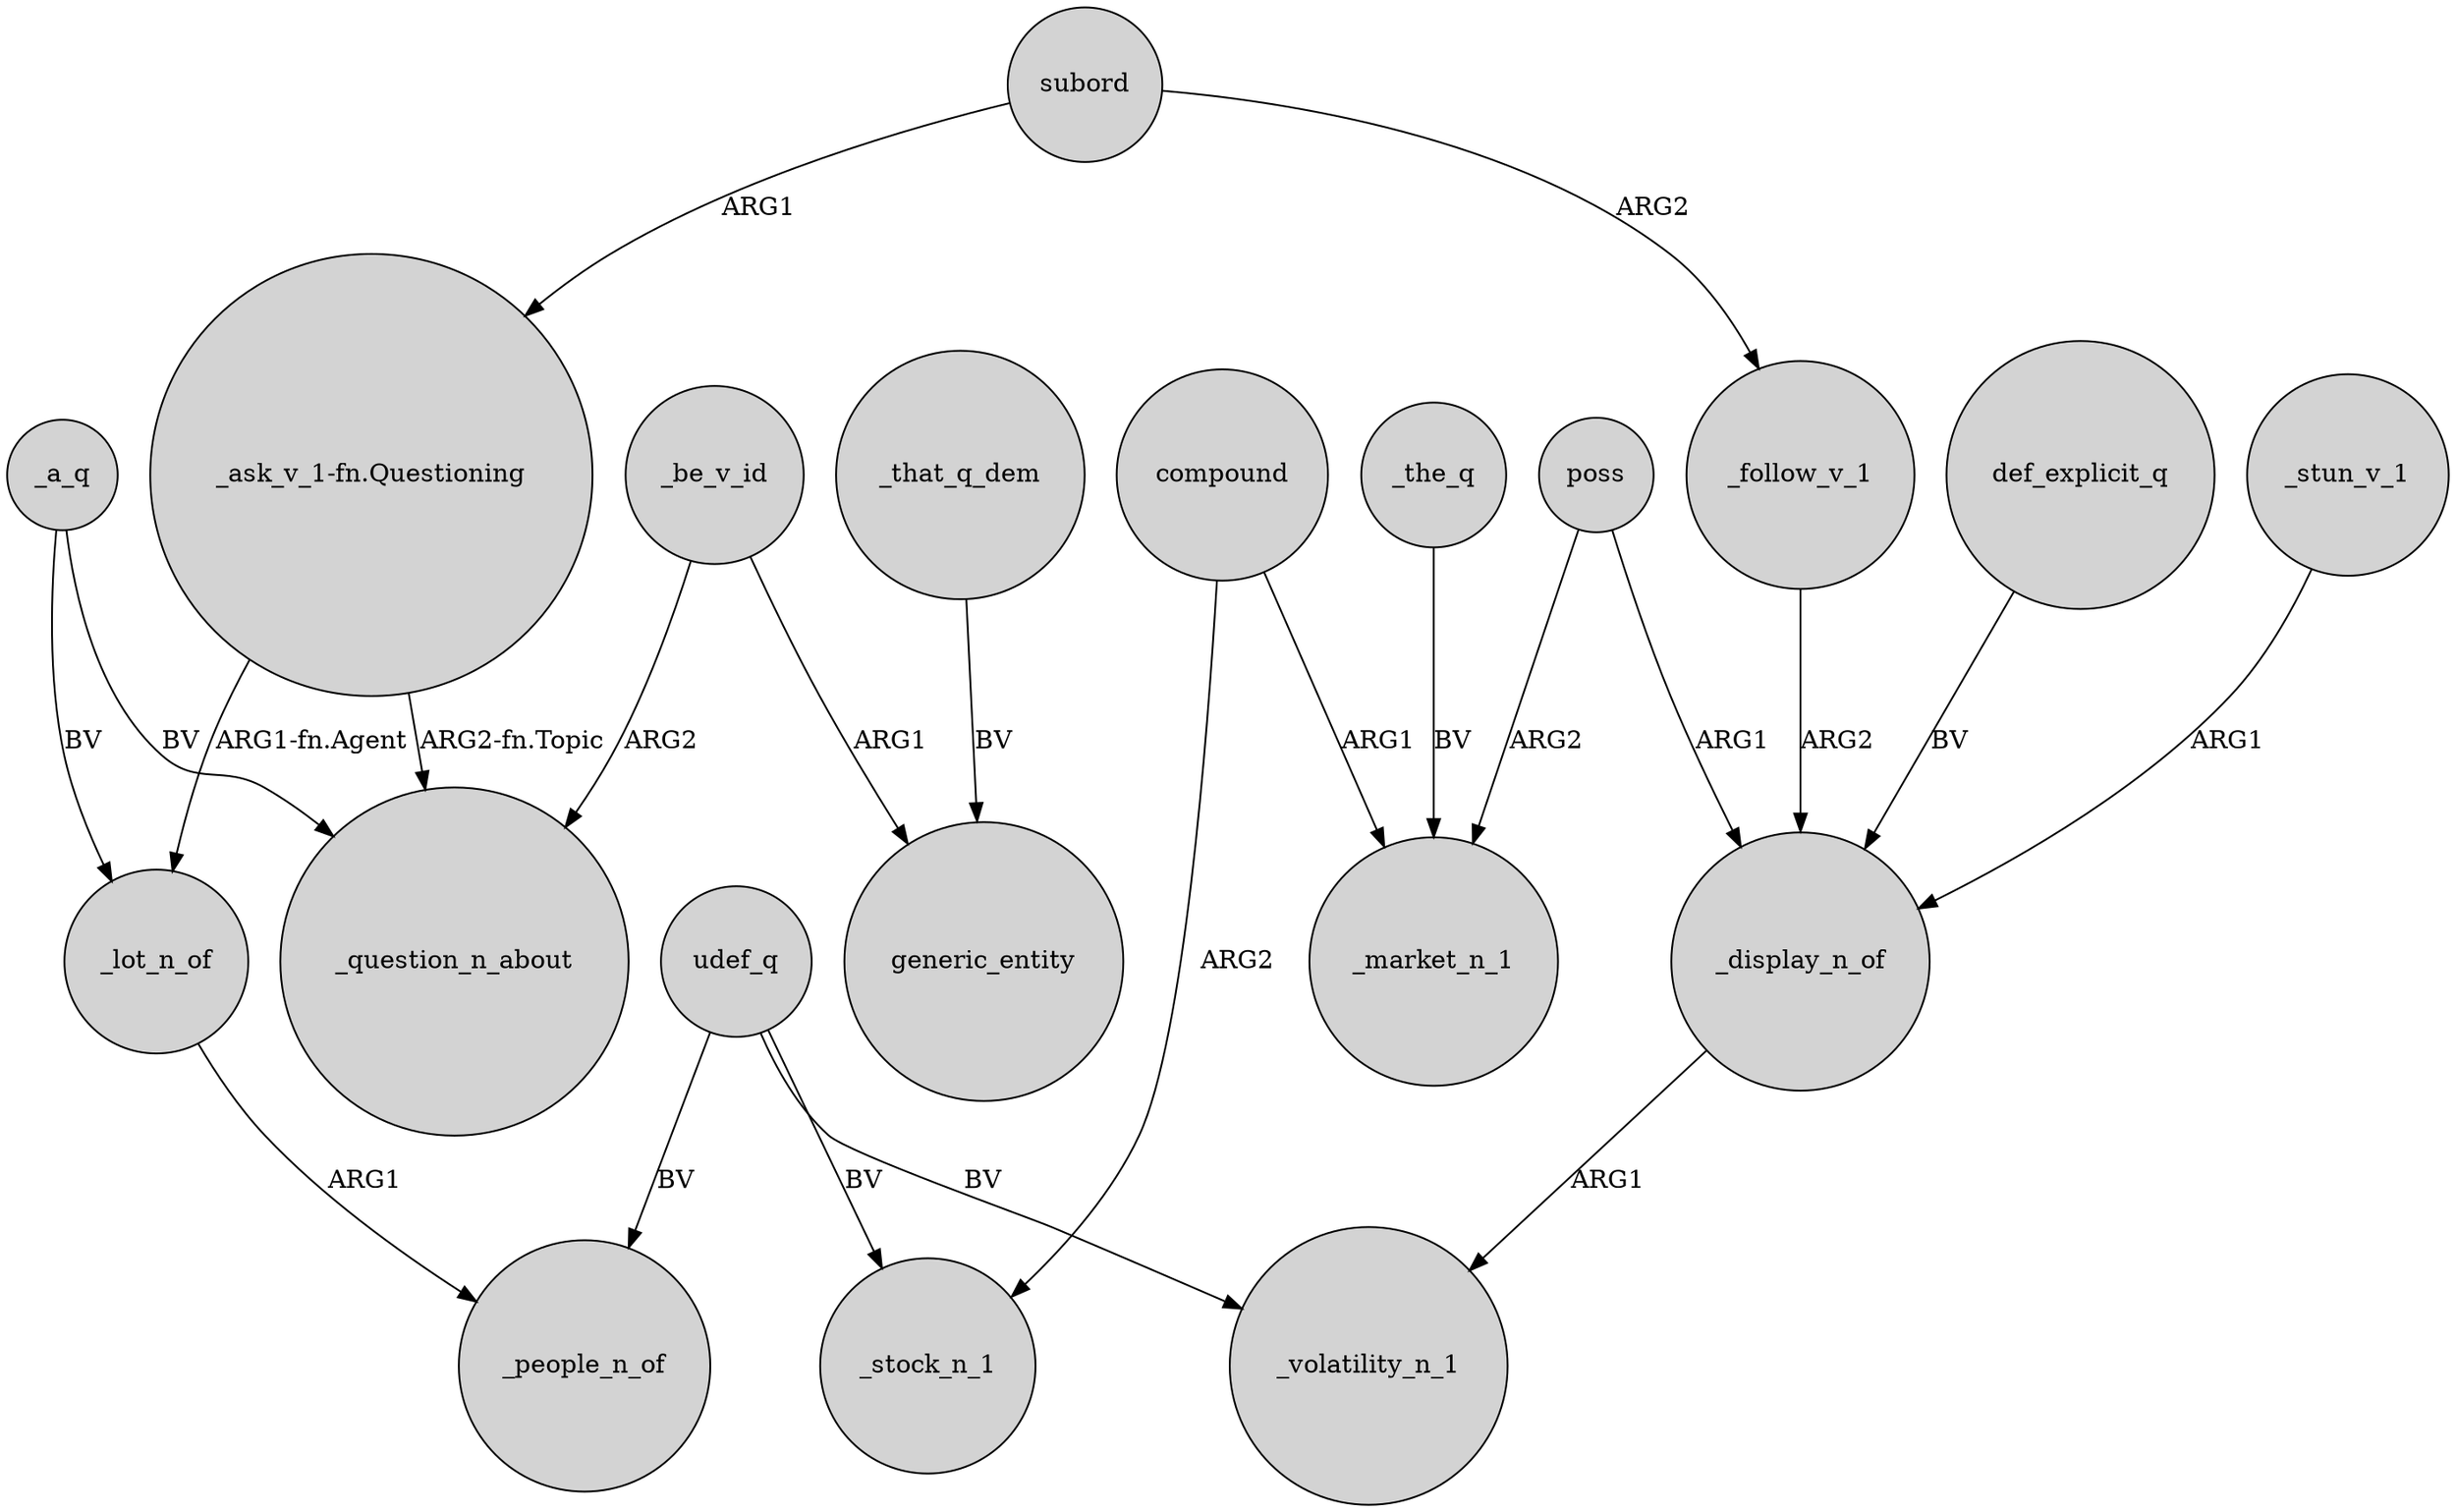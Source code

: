 digraph {
	node [shape=circle style=filled]
	_a_q -> _lot_n_of [label=BV]
	udef_q -> _volatility_n_1 [label=BV]
	_that_q_dem -> generic_entity [label=BV]
	_lot_n_of -> _people_n_of [label=ARG1]
	def_explicit_q -> _display_n_of [label=BV]
	_stun_v_1 -> _display_n_of [label=ARG1]
	"_ask_v_1-fn.Questioning" -> _lot_n_of [label="ARG1-fn.Agent"]
	subord -> _follow_v_1 [label=ARG2]
	_be_v_id -> generic_entity [label=ARG1]
	_be_v_id -> _question_n_about [label=ARG2]
	"_ask_v_1-fn.Questioning" -> _question_n_about [label="ARG2-fn.Topic"]
	compound -> _stock_n_1 [label=ARG2]
	subord -> "_ask_v_1-fn.Questioning" [label=ARG1]
	udef_q -> _people_n_of [label=BV]
	udef_q -> _stock_n_1 [label=BV]
	_follow_v_1 -> _display_n_of [label=ARG2]
	poss -> _market_n_1 [label=ARG2]
	poss -> _display_n_of [label=ARG1]
	_display_n_of -> _volatility_n_1 [label=ARG1]
	compound -> _market_n_1 [label=ARG1]
	_the_q -> _market_n_1 [label=BV]
	_a_q -> _question_n_about [label=BV]
}
